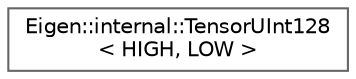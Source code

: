 digraph "类继承关系图"
{
 // LATEX_PDF_SIZE
  bgcolor="transparent";
  edge [fontname=Helvetica,fontsize=10,labelfontname=Helvetica,labelfontsize=10];
  node [fontname=Helvetica,fontsize=10,shape=box,height=0.2,width=0.4];
  rankdir="LR";
  Node0 [id="Node000000",label="Eigen::internal::TensorUInt128\l\< HIGH, LOW \>",height=0.2,width=0.4,color="grey40", fillcolor="white", style="filled",URL="$struct_eigen_1_1internal_1_1_tensor_u_int128.html",tooltip=" "];
}

